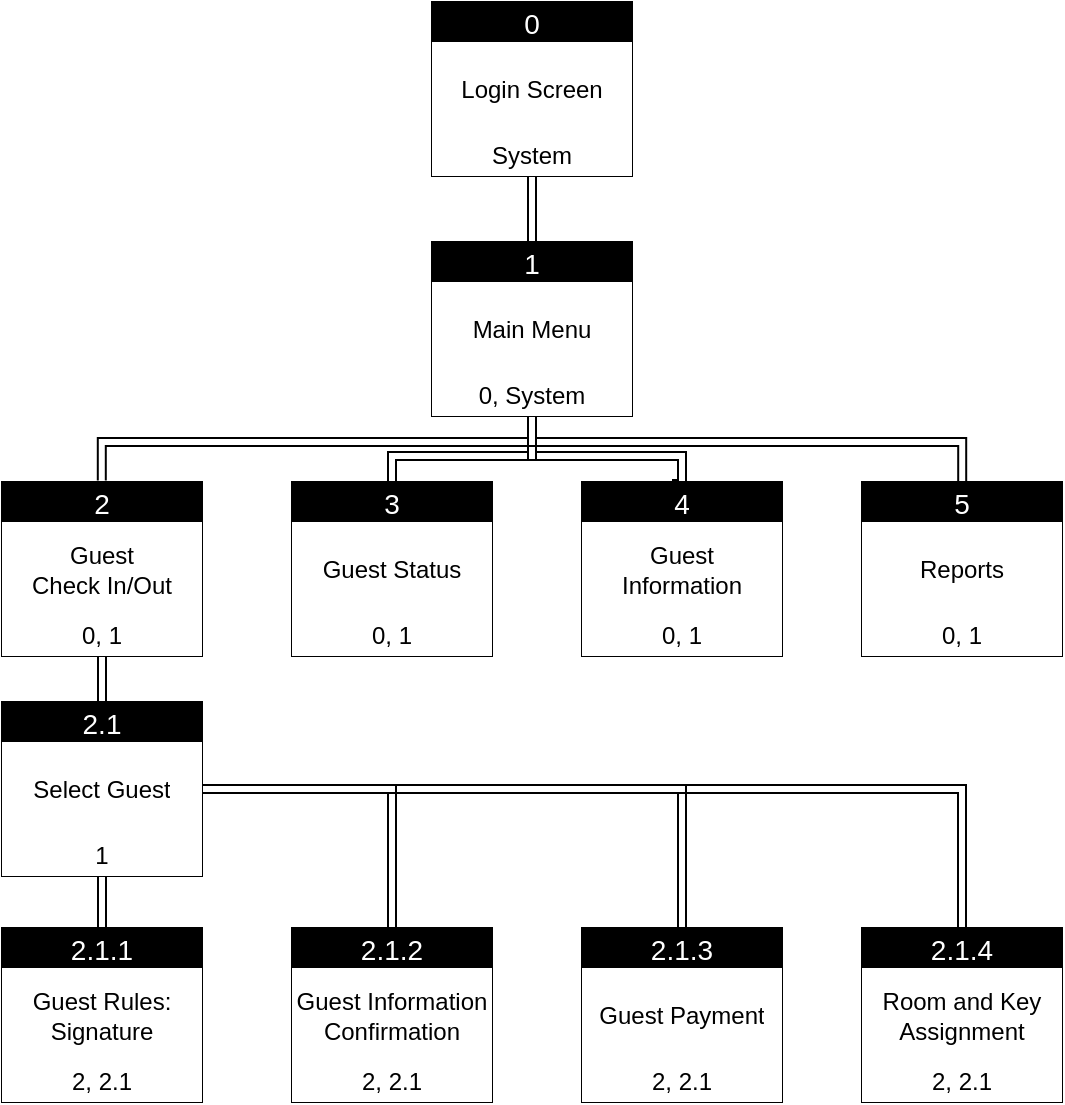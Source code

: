 <mxfile version="24.2.2" type="github">
  <diagram name="Page-1" id="y3DC53cCp_5nE_oFsigc">
    <mxGraphModel dx="2321" dy="895" grid="1" gridSize="10" guides="1" tooltips="1" connect="1" arrows="1" fold="1" page="1" pageScale="1" pageWidth="850" pageHeight="1100" math="0" shadow="0">
      <root>
        <mxCell id="0" />
        <mxCell id="1" parent="0" />
        <mxCell id="uUiroAWk5GOb7E-C5aKf-19" value="" style="shape=table;startSize=0;container=1;collapsible=0;childLayout=tableLayout;" vertex="1" parent="1">
          <mxGeometry x="375" width="100" height="87" as="geometry" />
        </mxCell>
        <mxCell id="uUiroAWk5GOb7E-C5aKf-20" value="" style="shape=tableRow;horizontal=0;startSize=0;swimlaneHead=0;swimlaneBody=0;strokeColor=inherit;top=0;left=0;bottom=0;right=0;collapsible=0;dropTarget=0;fillColor=none;points=[[0,0.5],[1,0.5]];portConstraint=eastwest;" vertex="1" parent="uUiroAWk5GOb7E-C5aKf-19">
          <mxGeometry width="100" height="20" as="geometry" />
        </mxCell>
        <mxCell id="uUiroAWk5GOb7E-C5aKf-21" value="0" style="shape=partialRectangle;html=1;whiteSpace=wrap;connectable=0;overflow=hidden;top=0;left=0;bottom=0;right=0;pointerEvents=1;fillColor=#000000;fontColor=#FFFFFF;fontSize=14;" vertex="1" parent="uUiroAWk5GOb7E-C5aKf-20">
          <mxGeometry width="100" height="20" as="geometry">
            <mxRectangle width="100" height="20" as="alternateBounds" />
          </mxGeometry>
        </mxCell>
        <mxCell id="uUiroAWk5GOb7E-C5aKf-22" value="" style="shape=tableRow;horizontal=0;startSize=0;swimlaneHead=0;swimlaneBody=0;strokeColor=inherit;top=0;left=0;bottom=0;right=0;collapsible=0;dropTarget=0;fillColor=none;points=[[0,0.5],[1,0.5]];portConstraint=eastwest;" vertex="1" parent="uUiroAWk5GOb7E-C5aKf-19">
          <mxGeometry y="20" width="100" height="47" as="geometry" />
        </mxCell>
        <mxCell id="uUiroAWk5GOb7E-C5aKf-23" value="Login Screen" style="shape=partialRectangle;html=1;whiteSpace=wrap;connectable=0;strokeColor=inherit;overflow=hidden;fillColor=#FFFFFF;top=0;left=0;bottom=0;right=0;pointerEvents=1;fillStyle=solid;" vertex="1" parent="uUiroAWk5GOb7E-C5aKf-22">
          <mxGeometry width="100" height="47" as="geometry">
            <mxRectangle width="100" height="47" as="alternateBounds" />
          </mxGeometry>
        </mxCell>
        <mxCell id="uUiroAWk5GOb7E-C5aKf-24" value="" style="shape=tableRow;horizontal=0;startSize=0;swimlaneHead=0;swimlaneBody=0;strokeColor=inherit;top=0;left=0;bottom=0;right=0;collapsible=0;dropTarget=0;fillColor=none;points=[[0,0.5],[1,0.5]];portConstraint=eastwest;" vertex="1" parent="uUiroAWk5GOb7E-C5aKf-19">
          <mxGeometry y="67" width="100" height="20" as="geometry" />
        </mxCell>
        <mxCell id="uUiroAWk5GOb7E-C5aKf-25" value="System" style="shape=partialRectangle;html=1;whiteSpace=wrap;connectable=0;strokeColor=inherit;overflow=hidden;fillColor=default;top=0;left=0;bottom=0;right=0;pointerEvents=1;fillStyle=solid;" vertex="1" parent="uUiroAWk5GOb7E-C5aKf-24">
          <mxGeometry width="100" height="20" as="geometry">
            <mxRectangle width="100" height="20" as="alternateBounds" />
          </mxGeometry>
        </mxCell>
        <mxCell id="uUiroAWk5GOb7E-C5aKf-26" value="" style="shape=table;startSize=0;container=1;collapsible=0;childLayout=tableLayout;" vertex="1" parent="1">
          <mxGeometry x="375" y="120" width="100" height="87" as="geometry" />
        </mxCell>
        <mxCell id="uUiroAWk5GOb7E-C5aKf-27" value="" style="shape=tableRow;horizontal=0;startSize=0;swimlaneHead=0;swimlaneBody=0;strokeColor=inherit;top=0;left=0;bottom=0;right=0;collapsible=0;dropTarget=0;fillColor=none;points=[[0,0.5],[1,0.5]];portConstraint=eastwest;" vertex="1" parent="uUiroAWk5GOb7E-C5aKf-26">
          <mxGeometry width="100" height="20" as="geometry" />
        </mxCell>
        <mxCell id="uUiroAWk5GOb7E-C5aKf-28" value="1" style="shape=partialRectangle;html=1;whiteSpace=wrap;connectable=0;overflow=hidden;top=0;left=0;bottom=0;right=0;pointerEvents=1;fillColor=#000000;fontColor=#FFFFFF;fontSize=14;" vertex="1" parent="uUiroAWk5GOb7E-C5aKf-27">
          <mxGeometry width="100" height="20" as="geometry">
            <mxRectangle width="100" height="20" as="alternateBounds" />
          </mxGeometry>
        </mxCell>
        <mxCell id="uUiroAWk5GOb7E-C5aKf-29" value="" style="shape=tableRow;horizontal=0;startSize=0;swimlaneHead=0;swimlaneBody=0;strokeColor=inherit;top=0;left=0;bottom=0;right=0;collapsible=0;dropTarget=0;fillColor=none;points=[[0,0.5],[1,0.5]];portConstraint=eastwest;" vertex="1" parent="uUiroAWk5GOb7E-C5aKf-26">
          <mxGeometry y="20" width="100" height="47" as="geometry" />
        </mxCell>
        <mxCell id="uUiroAWk5GOb7E-C5aKf-30" value="Main Menu" style="shape=partialRectangle;html=1;whiteSpace=wrap;connectable=0;strokeColor=inherit;overflow=hidden;fillColor=#FFFFFF;top=0;left=0;bottom=0;right=0;pointerEvents=1;fillStyle=solid;" vertex="1" parent="uUiroAWk5GOb7E-C5aKf-29">
          <mxGeometry width="100" height="47" as="geometry">
            <mxRectangle width="100" height="47" as="alternateBounds" />
          </mxGeometry>
        </mxCell>
        <mxCell id="uUiroAWk5GOb7E-C5aKf-31" value="" style="shape=tableRow;horizontal=0;startSize=0;swimlaneHead=0;swimlaneBody=0;strokeColor=inherit;top=0;left=0;bottom=0;right=0;collapsible=0;dropTarget=0;fillColor=none;points=[[0,0.5],[1,0.5]];portConstraint=eastwest;" vertex="1" parent="uUiroAWk5GOb7E-C5aKf-26">
          <mxGeometry y="67" width="100" height="20" as="geometry" />
        </mxCell>
        <mxCell id="uUiroAWk5GOb7E-C5aKf-32" value="0, System" style="shape=partialRectangle;html=1;whiteSpace=wrap;connectable=0;strokeColor=inherit;overflow=hidden;fillColor=default;top=0;left=0;bottom=0;right=0;pointerEvents=1;fillStyle=solid;" vertex="1" parent="uUiroAWk5GOb7E-C5aKf-31">
          <mxGeometry width="100" height="20" as="geometry">
            <mxRectangle width="100" height="20" as="alternateBounds" />
          </mxGeometry>
        </mxCell>
        <mxCell id="uUiroAWk5GOb7E-C5aKf-33" value="" style="shape=table;startSize=0;container=1;collapsible=0;childLayout=tableLayout;" vertex="1" parent="1">
          <mxGeometry x="590" y="463" width="100" height="87" as="geometry" />
        </mxCell>
        <mxCell id="uUiroAWk5GOb7E-C5aKf-34" value="" style="shape=tableRow;horizontal=0;startSize=0;swimlaneHead=0;swimlaneBody=0;strokeColor=inherit;top=0;left=0;bottom=0;right=0;collapsible=0;dropTarget=0;fillColor=none;points=[[0,0.5],[1,0.5]];portConstraint=eastwest;" vertex="1" parent="uUiroAWk5GOb7E-C5aKf-33">
          <mxGeometry width="100" height="20" as="geometry" />
        </mxCell>
        <mxCell id="uUiroAWk5GOb7E-C5aKf-35" value="2.1.4" style="shape=partialRectangle;html=1;whiteSpace=wrap;connectable=0;overflow=hidden;top=0;left=0;bottom=0;right=0;pointerEvents=1;fillColor=#000000;fontColor=#FFFFFF;fontSize=14;" vertex="1" parent="uUiroAWk5GOb7E-C5aKf-34">
          <mxGeometry width="100" height="20" as="geometry">
            <mxRectangle width="100" height="20" as="alternateBounds" />
          </mxGeometry>
        </mxCell>
        <mxCell id="uUiroAWk5GOb7E-C5aKf-36" value="" style="shape=tableRow;horizontal=0;startSize=0;swimlaneHead=0;swimlaneBody=0;strokeColor=inherit;top=0;left=0;bottom=0;right=0;collapsible=0;dropTarget=0;fillColor=none;points=[[0,0.5],[1,0.5]];portConstraint=eastwest;" vertex="1" parent="uUiroAWk5GOb7E-C5aKf-33">
          <mxGeometry y="20" width="100" height="47" as="geometry" />
        </mxCell>
        <mxCell id="uUiroAWk5GOb7E-C5aKf-37" value="Room and Key&lt;div&gt;Assignment&lt;/div&gt;" style="shape=partialRectangle;html=1;whiteSpace=wrap;connectable=0;strokeColor=inherit;overflow=hidden;fillColor=#FFFFFF;top=0;left=0;bottom=0;right=0;pointerEvents=1;fillStyle=solid;" vertex="1" parent="uUiroAWk5GOb7E-C5aKf-36">
          <mxGeometry width="100" height="47" as="geometry">
            <mxRectangle width="100" height="47" as="alternateBounds" />
          </mxGeometry>
        </mxCell>
        <mxCell id="uUiroAWk5GOb7E-C5aKf-38" value="" style="shape=tableRow;horizontal=0;startSize=0;swimlaneHead=0;swimlaneBody=0;strokeColor=inherit;top=0;left=0;bottom=0;right=0;collapsible=0;dropTarget=0;fillColor=none;points=[[0,0.5],[1,0.5]];portConstraint=eastwest;" vertex="1" parent="uUiroAWk5GOb7E-C5aKf-33">
          <mxGeometry y="67" width="100" height="20" as="geometry" />
        </mxCell>
        <mxCell id="uUiroAWk5GOb7E-C5aKf-39" value="2, 2.1" style="shape=partialRectangle;html=1;whiteSpace=wrap;connectable=0;strokeColor=inherit;overflow=hidden;fillColor=default;top=0;left=0;bottom=0;right=0;pointerEvents=1;fillStyle=solid;" vertex="1" parent="uUiroAWk5GOb7E-C5aKf-38">
          <mxGeometry width="100" height="20" as="geometry">
            <mxRectangle width="100" height="20" as="alternateBounds" />
          </mxGeometry>
        </mxCell>
        <mxCell id="uUiroAWk5GOb7E-C5aKf-40" value="" style="shape=table;startSize=0;container=1;collapsible=0;childLayout=tableLayout;" vertex="1" parent="1">
          <mxGeometry x="160" y="240" width="100" height="87" as="geometry" />
        </mxCell>
        <mxCell id="uUiroAWk5GOb7E-C5aKf-41" value="" style="shape=tableRow;horizontal=0;startSize=0;swimlaneHead=0;swimlaneBody=0;strokeColor=inherit;top=0;left=0;bottom=0;right=0;collapsible=0;dropTarget=0;fillColor=none;points=[[0,0.5],[1,0.5]];portConstraint=eastwest;" vertex="1" parent="uUiroAWk5GOb7E-C5aKf-40">
          <mxGeometry width="100" height="20" as="geometry" />
        </mxCell>
        <mxCell id="uUiroAWk5GOb7E-C5aKf-42" value="2" style="shape=partialRectangle;html=1;whiteSpace=wrap;connectable=0;overflow=hidden;top=0;left=0;bottom=0;right=0;pointerEvents=1;fillColor=#000000;fontColor=#FFFFFF;fontSize=14;" vertex="1" parent="uUiroAWk5GOb7E-C5aKf-41">
          <mxGeometry width="100" height="20" as="geometry">
            <mxRectangle width="100" height="20" as="alternateBounds" />
          </mxGeometry>
        </mxCell>
        <mxCell id="uUiroAWk5GOb7E-C5aKf-43" value="" style="shape=tableRow;horizontal=0;startSize=0;swimlaneHead=0;swimlaneBody=0;strokeColor=inherit;top=0;left=0;bottom=0;right=0;collapsible=0;dropTarget=0;fillColor=none;points=[[0,0.5],[1,0.5]];portConstraint=eastwest;" vertex="1" parent="uUiroAWk5GOb7E-C5aKf-40">
          <mxGeometry y="20" width="100" height="47" as="geometry" />
        </mxCell>
        <mxCell id="uUiroAWk5GOb7E-C5aKf-44" value="Guest&lt;div&gt;Check In/Out&lt;/div&gt;" style="shape=partialRectangle;html=1;whiteSpace=wrap;connectable=0;strokeColor=inherit;overflow=hidden;fillColor=#FFFFFF;top=0;left=0;bottom=0;right=0;pointerEvents=1;fillStyle=solid;" vertex="1" parent="uUiroAWk5GOb7E-C5aKf-43">
          <mxGeometry width="100" height="47" as="geometry">
            <mxRectangle width="100" height="47" as="alternateBounds" />
          </mxGeometry>
        </mxCell>
        <mxCell id="uUiroAWk5GOb7E-C5aKf-45" value="" style="shape=tableRow;horizontal=0;startSize=0;swimlaneHead=0;swimlaneBody=0;strokeColor=inherit;top=0;left=0;bottom=0;right=0;collapsible=0;dropTarget=0;fillColor=none;points=[[0,0.5],[1,0.5]];portConstraint=eastwest;" vertex="1" parent="uUiroAWk5GOb7E-C5aKf-40">
          <mxGeometry y="67" width="100" height="20" as="geometry" />
        </mxCell>
        <mxCell id="uUiroAWk5GOb7E-C5aKf-46" value="0, 1" style="shape=partialRectangle;html=1;whiteSpace=wrap;connectable=0;strokeColor=inherit;overflow=hidden;fillColor=default;top=0;left=0;bottom=0;right=0;pointerEvents=1;fillStyle=solid;" vertex="1" parent="uUiroAWk5GOb7E-C5aKf-45">
          <mxGeometry width="100" height="20" as="geometry">
            <mxRectangle width="100" height="20" as="alternateBounds" />
          </mxGeometry>
        </mxCell>
        <mxCell id="uUiroAWk5GOb7E-C5aKf-47" value="" style="shape=table;startSize=0;container=1;collapsible=0;childLayout=tableLayout;" vertex="1" parent="1">
          <mxGeometry x="590" y="240" width="100" height="87" as="geometry" />
        </mxCell>
        <mxCell id="uUiroAWk5GOb7E-C5aKf-48" value="" style="shape=tableRow;horizontal=0;startSize=0;swimlaneHead=0;swimlaneBody=0;strokeColor=inherit;top=0;left=0;bottom=0;right=0;collapsible=0;dropTarget=0;fillColor=none;points=[[0,0.5],[1,0.5]];portConstraint=eastwest;" vertex="1" parent="uUiroAWk5GOb7E-C5aKf-47">
          <mxGeometry width="100" height="20" as="geometry" />
        </mxCell>
        <mxCell id="uUiroAWk5GOb7E-C5aKf-49" value="5" style="shape=partialRectangle;html=1;whiteSpace=wrap;connectable=0;overflow=hidden;top=0;left=0;bottom=0;right=0;pointerEvents=1;fillColor=#000000;fontColor=#FFFFFF;fontSize=14;" vertex="1" parent="uUiroAWk5GOb7E-C5aKf-48">
          <mxGeometry width="100" height="20" as="geometry">
            <mxRectangle width="100" height="20" as="alternateBounds" />
          </mxGeometry>
        </mxCell>
        <mxCell id="uUiroAWk5GOb7E-C5aKf-50" value="" style="shape=tableRow;horizontal=0;startSize=0;swimlaneHead=0;swimlaneBody=0;strokeColor=inherit;top=0;left=0;bottom=0;right=0;collapsible=0;dropTarget=0;fillColor=none;points=[[0,0.5],[1,0.5]];portConstraint=eastwest;" vertex="1" parent="uUiroAWk5GOb7E-C5aKf-47">
          <mxGeometry y="20" width="100" height="47" as="geometry" />
        </mxCell>
        <mxCell id="uUiroAWk5GOb7E-C5aKf-51" value="Reports" style="shape=partialRectangle;html=1;whiteSpace=wrap;connectable=0;strokeColor=inherit;overflow=hidden;fillColor=#FFFFFF;top=0;left=0;bottom=0;right=0;pointerEvents=1;fillStyle=solid;" vertex="1" parent="uUiroAWk5GOb7E-C5aKf-50">
          <mxGeometry width="100" height="47" as="geometry">
            <mxRectangle width="100" height="47" as="alternateBounds" />
          </mxGeometry>
        </mxCell>
        <mxCell id="uUiroAWk5GOb7E-C5aKf-52" value="" style="shape=tableRow;horizontal=0;startSize=0;swimlaneHead=0;swimlaneBody=0;strokeColor=inherit;top=0;left=0;bottom=0;right=0;collapsible=0;dropTarget=0;fillColor=none;points=[[0,0.5],[1,0.5]];portConstraint=eastwest;" vertex="1" parent="uUiroAWk5GOb7E-C5aKf-47">
          <mxGeometry y="67" width="100" height="20" as="geometry" />
        </mxCell>
        <mxCell id="uUiroAWk5GOb7E-C5aKf-53" value="0, 1" style="shape=partialRectangle;html=1;whiteSpace=wrap;connectable=0;strokeColor=inherit;overflow=hidden;fillColor=default;top=0;left=0;bottom=0;right=0;pointerEvents=1;fillStyle=solid;" vertex="1" parent="uUiroAWk5GOb7E-C5aKf-52">
          <mxGeometry width="100" height="20" as="geometry">
            <mxRectangle width="100" height="20" as="alternateBounds" />
          </mxGeometry>
        </mxCell>
        <mxCell id="uUiroAWk5GOb7E-C5aKf-54" value="" style="shape=table;startSize=0;container=1;collapsible=0;childLayout=tableLayout;" vertex="1" parent="1">
          <mxGeometry x="305" y="240" width="100" height="87" as="geometry" />
        </mxCell>
        <mxCell id="uUiroAWk5GOb7E-C5aKf-55" value="" style="shape=tableRow;horizontal=0;startSize=0;swimlaneHead=0;swimlaneBody=0;strokeColor=inherit;top=0;left=0;bottom=0;right=0;collapsible=0;dropTarget=0;fillColor=none;points=[[0,0.5],[1,0.5]];portConstraint=eastwest;" vertex="1" parent="uUiroAWk5GOb7E-C5aKf-54">
          <mxGeometry width="100" height="20" as="geometry" />
        </mxCell>
        <mxCell id="uUiroAWk5GOb7E-C5aKf-56" value="3" style="shape=partialRectangle;html=1;whiteSpace=wrap;connectable=0;overflow=hidden;top=0;left=0;bottom=0;right=0;pointerEvents=1;fillColor=#000000;fontColor=#FFFFFF;fontSize=14;" vertex="1" parent="uUiroAWk5GOb7E-C5aKf-55">
          <mxGeometry width="100" height="20" as="geometry">
            <mxRectangle width="100" height="20" as="alternateBounds" />
          </mxGeometry>
        </mxCell>
        <mxCell id="uUiroAWk5GOb7E-C5aKf-57" value="" style="shape=tableRow;horizontal=0;startSize=0;swimlaneHead=0;swimlaneBody=0;strokeColor=inherit;top=0;left=0;bottom=0;right=0;collapsible=0;dropTarget=0;fillColor=none;points=[[0,0.5],[1,0.5]];portConstraint=eastwest;" vertex="1" parent="uUiroAWk5GOb7E-C5aKf-54">
          <mxGeometry y="20" width="100" height="47" as="geometry" />
        </mxCell>
        <mxCell id="uUiroAWk5GOb7E-C5aKf-58" value="Guest Status" style="shape=partialRectangle;html=1;whiteSpace=wrap;connectable=0;strokeColor=inherit;overflow=hidden;fillColor=#FFFFFF;top=0;left=0;bottom=0;right=0;pointerEvents=1;fillStyle=solid;" vertex="1" parent="uUiroAWk5GOb7E-C5aKf-57">
          <mxGeometry width="100" height="47" as="geometry">
            <mxRectangle width="100" height="47" as="alternateBounds" />
          </mxGeometry>
        </mxCell>
        <mxCell id="uUiroAWk5GOb7E-C5aKf-59" value="" style="shape=tableRow;horizontal=0;startSize=0;swimlaneHead=0;swimlaneBody=0;strokeColor=inherit;top=0;left=0;bottom=0;right=0;collapsible=0;dropTarget=0;fillColor=none;points=[[0,0.5],[1,0.5]];portConstraint=eastwest;" vertex="1" parent="uUiroAWk5GOb7E-C5aKf-54">
          <mxGeometry y="67" width="100" height="20" as="geometry" />
        </mxCell>
        <mxCell id="uUiroAWk5GOb7E-C5aKf-60" value="0, 1" style="shape=partialRectangle;html=1;whiteSpace=wrap;connectable=0;strokeColor=inherit;overflow=hidden;fillColor=default;top=0;left=0;bottom=0;right=0;pointerEvents=1;fillStyle=solid;" vertex="1" parent="uUiroAWk5GOb7E-C5aKf-59">
          <mxGeometry width="100" height="20" as="geometry">
            <mxRectangle width="100" height="20" as="alternateBounds" />
          </mxGeometry>
        </mxCell>
        <mxCell id="uUiroAWk5GOb7E-C5aKf-116" style="edgeStyle=orthogonalEdgeStyle;rounded=0;orthogonalLoop=1;jettySize=auto;html=1;entryX=0.5;entryY=0;entryDx=0;entryDy=0;shape=link;" edge="1" parent="1" source="uUiroAWk5GOb7E-C5aKf-61" target="uUiroAWk5GOb7E-C5aKf-82">
          <mxGeometry relative="1" as="geometry" />
        </mxCell>
        <mxCell id="uUiroAWk5GOb7E-C5aKf-117" style="edgeStyle=orthogonalEdgeStyle;rounded=0;orthogonalLoop=1;jettySize=auto;html=1;entryX=0.5;entryY=0;entryDx=0;entryDy=0;shape=link;" edge="1" parent="1" source="uUiroAWk5GOb7E-C5aKf-61" target="uUiroAWk5GOb7E-C5aKf-89">
          <mxGeometry relative="1" as="geometry" />
        </mxCell>
        <mxCell id="uUiroAWk5GOb7E-C5aKf-61" value="" style="shape=table;startSize=0;container=1;collapsible=0;childLayout=tableLayout;" vertex="1" parent="1">
          <mxGeometry x="160" y="350" width="100" height="87" as="geometry" />
        </mxCell>
        <mxCell id="uUiroAWk5GOb7E-C5aKf-62" value="" style="shape=tableRow;horizontal=0;startSize=0;swimlaneHead=0;swimlaneBody=0;strokeColor=inherit;top=0;left=0;bottom=0;right=0;collapsible=0;dropTarget=0;fillColor=none;points=[[0,0.5],[1,0.5]];portConstraint=eastwest;" vertex="1" parent="uUiroAWk5GOb7E-C5aKf-61">
          <mxGeometry width="100" height="20" as="geometry" />
        </mxCell>
        <mxCell id="uUiroAWk5GOb7E-C5aKf-63" value="2.1" style="shape=partialRectangle;html=1;whiteSpace=wrap;connectable=0;overflow=hidden;top=0;left=0;bottom=0;right=0;pointerEvents=1;fillColor=#000000;fontColor=#FFFFFF;fontSize=14;" vertex="1" parent="uUiroAWk5GOb7E-C5aKf-62">
          <mxGeometry width="100" height="20" as="geometry">
            <mxRectangle width="100" height="20" as="alternateBounds" />
          </mxGeometry>
        </mxCell>
        <mxCell id="uUiroAWk5GOb7E-C5aKf-64" value="" style="shape=tableRow;horizontal=0;startSize=0;swimlaneHead=0;swimlaneBody=0;strokeColor=inherit;top=0;left=0;bottom=0;right=0;collapsible=0;dropTarget=0;fillColor=none;points=[[0,0.5],[1,0.5]];portConstraint=eastwest;" vertex="1" parent="uUiroAWk5GOb7E-C5aKf-61">
          <mxGeometry y="20" width="100" height="47" as="geometry" />
        </mxCell>
        <mxCell id="uUiroAWk5GOb7E-C5aKf-65" value="Select Guest" style="shape=partialRectangle;html=1;whiteSpace=wrap;connectable=0;strokeColor=inherit;overflow=hidden;fillColor=#FFFFFF;top=0;left=0;bottom=0;right=0;pointerEvents=1;fillStyle=solid;" vertex="1" parent="uUiroAWk5GOb7E-C5aKf-64">
          <mxGeometry width="100" height="47" as="geometry">
            <mxRectangle width="100" height="47" as="alternateBounds" />
          </mxGeometry>
        </mxCell>
        <mxCell id="uUiroAWk5GOb7E-C5aKf-66" value="" style="shape=tableRow;horizontal=0;startSize=0;swimlaneHead=0;swimlaneBody=0;strokeColor=inherit;top=0;left=0;bottom=0;right=0;collapsible=0;dropTarget=0;fillColor=none;points=[[0,0.5],[1,0.5]];portConstraint=eastwest;" vertex="1" parent="uUiroAWk5GOb7E-C5aKf-61">
          <mxGeometry y="67" width="100" height="20" as="geometry" />
        </mxCell>
        <mxCell id="uUiroAWk5GOb7E-C5aKf-67" value="1" style="shape=partialRectangle;html=1;whiteSpace=wrap;connectable=0;strokeColor=inherit;overflow=hidden;fillColor=default;top=0;left=0;bottom=0;right=0;pointerEvents=1;fillStyle=solid;" vertex="1" parent="uUiroAWk5GOb7E-C5aKf-66">
          <mxGeometry width="100" height="20" as="geometry">
            <mxRectangle width="100" height="20" as="alternateBounds" />
          </mxGeometry>
        </mxCell>
        <mxCell id="uUiroAWk5GOb7E-C5aKf-75" value="" style="shape=table;startSize=0;container=1;collapsible=0;childLayout=tableLayout;" vertex="1" parent="1">
          <mxGeometry x="450" y="463" width="100" height="87" as="geometry" />
        </mxCell>
        <mxCell id="uUiroAWk5GOb7E-C5aKf-76" value="" style="shape=tableRow;horizontal=0;startSize=0;swimlaneHead=0;swimlaneBody=0;strokeColor=inherit;top=0;left=0;bottom=0;right=0;collapsible=0;dropTarget=0;fillColor=none;points=[[0,0.5],[1,0.5]];portConstraint=eastwest;" vertex="1" parent="uUiroAWk5GOb7E-C5aKf-75">
          <mxGeometry width="100" height="20" as="geometry" />
        </mxCell>
        <mxCell id="uUiroAWk5GOb7E-C5aKf-77" value="2.1.3" style="shape=partialRectangle;html=1;whiteSpace=wrap;connectable=0;overflow=hidden;top=0;left=0;bottom=0;right=0;pointerEvents=1;fillColor=#000000;fontColor=#FFFFFF;fontSize=14;" vertex="1" parent="uUiroAWk5GOb7E-C5aKf-76">
          <mxGeometry width="100" height="20" as="geometry">
            <mxRectangle width="100" height="20" as="alternateBounds" />
          </mxGeometry>
        </mxCell>
        <mxCell id="uUiroAWk5GOb7E-C5aKf-78" value="" style="shape=tableRow;horizontal=0;startSize=0;swimlaneHead=0;swimlaneBody=0;strokeColor=inherit;top=0;left=0;bottom=0;right=0;collapsible=0;dropTarget=0;fillColor=none;points=[[0,0.5],[1,0.5]];portConstraint=eastwest;" vertex="1" parent="uUiroAWk5GOb7E-C5aKf-75">
          <mxGeometry y="20" width="100" height="47" as="geometry" />
        </mxCell>
        <mxCell id="uUiroAWk5GOb7E-C5aKf-79" value="Guest Payment" style="shape=partialRectangle;html=1;whiteSpace=wrap;connectable=0;strokeColor=inherit;overflow=hidden;fillColor=#FFFFFF;top=0;left=0;bottom=0;right=0;pointerEvents=1;fillStyle=solid;" vertex="1" parent="uUiroAWk5GOb7E-C5aKf-78">
          <mxGeometry width="100" height="47" as="geometry">
            <mxRectangle width="100" height="47" as="alternateBounds" />
          </mxGeometry>
        </mxCell>
        <mxCell id="uUiroAWk5GOb7E-C5aKf-80" value="" style="shape=tableRow;horizontal=0;startSize=0;swimlaneHead=0;swimlaneBody=0;strokeColor=inherit;top=0;left=0;bottom=0;right=0;collapsible=0;dropTarget=0;fillColor=none;points=[[0,0.5],[1,0.5]];portConstraint=eastwest;" vertex="1" parent="uUiroAWk5GOb7E-C5aKf-75">
          <mxGeometry y="67" width="100" height="20" as="geometry" />
        </mxCell>
        <mxCell id="uUiroAWk5GOb7E-C5aKf-81" value="2, 2.1" style="shape=partialRectangle;html=1;whiteSpace=wrap;connectable=0;strokeColor=inherit;overflow=hidden;fillColor=default;top=0;left=0;bottom=0;right=0;pointerEvents=1;fillStyle=solid;" vertex="1" parent="uUiroAWk5GOb7E-C5aKf-80">
          <mxGeometry width="100" height="20" as="geometry">
            <mxRectangle width="100" height="20" as="alternateBounds" />
          </mxGeometry>
        </mxCell>
        <mxCell id="uUiroAWk5GOb7E-C5aKf-82" value="" style="shape=table;startSize=0;container=1;collapsible=0;childLayout=tableLayout;" vertex="1" parent="1">
          <mxGeometry x="160" y="463" width="100" height="87" as="geometry" />
        </mxCell>
        <mxCell id="uUiroAWk5GOb7E-C5aKf-83" value="" style="shape=tableRow;horizontal=0;startSize=0;swimlaneHead=0;swimlaneBody=0;strokeColor=inherit;top=0;left=0;bottom=0;right=0;collapsible=0;dropTarget=0;fillColor=none;points=[[0,0.5],[1,0.5]];portConstraint=eastwest;" vertex="1" parent="uUiroAWk5GOb7E-C5aKf-82">
          <mxGeometry width="100" height="20" as="geometry" />
        </mxCell>
        <mxCell id="uUiroAWk5GOb7E-C5aKf-84" value="2.1.1" style="shape=partialRectangle;html=1;whiteSpace=wrap;connectable=0;overflow=hidden;top=0;left=0;bottom=0;right=0;pointerEvents=1;fillColor=#000000;fontColor=#FFFFFF;fontSize=14;" vertex="1" parent="uUiroAWk5GOb7E-C5aKf-83">
          <mxGeometry width="100" height="20" as="geometry">
            <mxRectangle width="100" height="20" as="alternateBounds" />
          </mxGeometry>
        </mxCell>
        <mxCell id="uUiroAWk5GOb7E-C5aKf-85" value="" style="shape=tableRow;horizontal=0;startSize=0;swimlaneHead=0;swimlaneBody=0;strokeColor=inherit;top=0;left=0;bottom=0;right=0;collapsible=0;dropTarget=0;fillColor=none;points=[[0,0.5],[1,0.5]];portConstraint=eastwest;" vertex="1" parent="uUiroAWk5GOb7E-C5aKf-82">
          <mxGeometry y="20" width="100" height="47" as="geometry" />
        </mxCell>
        <mxCell id="uUiroAWk5GOb7E-C5aKf-86" value="Guest Rules:&lt;div&gt;Signature&lt;/div&gt;" style="shape=partialRectangle;html=1;whiteSpace=wrap;connectable=0;strokeColor=inherit;overflow=hidden;fillColor=#FFFFFF;top=0;left=0;bottom=0;right=0;pointerEvents=1;fillStyle=solid;" vertex="1" parent="uUiroAWk5GOb7E-C5aKf-85">
          <mxGeometry width="100" height="47" as="geometry">
            <mxRectangle width="100" height="47" as="alternateBounds" />
          </mxGeometry>
        </mxCell>
        <mxCell id="uUiroAWk5GOb7E-C5aKf-87" value="" style="shape=tableRow;horizontal=0;startSize=0;swimlaneHead=0;swimlaneBody=0;strokeColor=inherit;top=0;left=0;bottom=0;right=0;collapsible=0;dropTarget=0;fillColor=none;points=[[0,0.5],[1,0.5]];portConstraint=eastwest;" vertex="1" parent="uUiroAWk5GOb7E-C5aKf-82">
          <mxGeometry y="67" width="100" height="20" as="geometry" />
        </mxCell>
        <mxCell id="uUiroAWk5GOb7E-C5aKf-88" value="2, 2.1" style="shape=partialRectangle;html=1;whiteSpace=wrap;connectable=0;strokeColor=inherit;overflow=hidden;fillColor=default;top=0;left=0;bottom=0;right=0;pointerEvents=1;fillStyle=solid;" vertex="1" parent="uUiroAWk5GOb7E-C5aKf-87">
          <mxGeometry width="100" height="20" as="geometry">
            <mxRectangle width="100" height="20" as="alternateBounds" />
          </mxGeometry>
        </mxCell>
        <mxCell id="uUiroAWk5GOb7E-C5aKf-89" value="" style="shape=table;startSize=0;container=1;collapsible=0;childLayout=tableLayout;" vertex="1" parent="1">
          <mxGeometry x="305" y="463" width="100" height="87" as="geometry" />
        </mxCell>
        <mxCell id="uUiroAWk5GOb7E-C5aKf-90" value="" style="shape=tableRow;horizontal=0;startSize=0;swimlaneHead=0;swimlaneBody=0;strokeColor=inherit;top=0;left=0;bottom=0;right=0;collapsible=0;dropTarget=0;fillColor=none;points=[[0,0.5],[1,0.5]];portConstraint=eastwest;" vertex="1" parent="uUiroAWk5GOb7E-C5aKf-89">
          <mxGeometry width="100" height="20" as="geometry" />
        </mxCell>
        <mxCell id="uUiroAWk5GOb7E-C5aKf-91" value="2.1.2" style="shape=partialRectangle;html=1;whiteSpace=wrap;connectable=0;overflow=hidden;top=0;left=0;bottom=0;right=0;pointerEvents=1;fillColor=#000000;fontColor=#FFFFFF;fontSize=14;" vertex="1" parent="uUiroAWk5GOb7E-C5aKf-90">
          <mxGeometry width="100" height="20" as="geometry">
            <mxRectangle width="100" height="20" as="alternateBounds" />
          </mxGeometry>
        </mxCell>
        <mxCell id="uUiroAWk5GOb7E-C5aKf-92" value="" style="shape=tableRow;horizontal=0;startSize=0;swimlaneHead=0;swimlaneBody=0;strokeColor=inherit;top=0;left=0;bottom=0;right=0;collapsible=0;dropTarget=0;fillColor=none;points=[[0,0.5],[1,0.5]];portConstraint=eastwest;" vertex="1" parent="uUiroAWk5GOb7E-C5aKf-89">
          <mxGeometry y="20" width="100" height="47" as="geometry" />
        </mxCell>
        <mxCell id="uUiroAWk5GOb7E-C5aKf-93" value="Guest Information&lt;div&gt;Confirmation&lt;/div&gt;" style="shape=partialRectangle;html=1;whiteSpace=wrap;connectable=0;strokeColor=inherit;overflow=hidden;fillColor=#FFFFFF;top=0;left=0;bottom=0;right=0;pointerEvents=1;fillStyle=solid;" vertex="1" parent="uUiroAWk5GOb7E-C5aKf-92">
          <mxGeometry width="100" height="47" as="geometry">
            <mxRectangle width="100" height="47" as="alternateBounds" />
          </mxGeometry>
        </mxCell>
        <mxCell id="uUiroAWk5GOb7E-C5aKf-94" value="" style="shape=tableRow;horizontal=0;startSize=0;swimlaneHead=0;swimlaneBody=0;strokeColor=inherit;top=0;left=0;bottom=0;right=0;collapsible=0;dropTarget=0;fillColor=none;points=[[0,0.5],[1,0.5]];portConstraint=eastwest;" vertex="1" parent="uUiroAWk5GOb7E-C5aKf-89">
          <mxGeometry y="67" width="100" height="20" as="geometry" />
        </mxCell>
        <mxCell id="uUiroAWk5GOb7E-C5aKf-95" value="2, 2.1" style="shape=partialRectangle;html=1;whiteSpace=wrap;connectable=0;strokeColor=inherit;overflow=hidden;fillColor=default;top=0;left=0;bottom=0;right=0;pointerEvents=1;fillStyle=solid;" vertex="1" parent="uUiroAWk5GOb7E-C5aKf-94">
          <mxGeometry width="100" height="20" as="geometry">
            <mxRectangle width="100" height="20" as="alternateBounds" />
          </mxGeometry>
        </mxCell>
        <mxCell id="uUiroAWk5GOb7E-C5aKf-96" value="" style="shape=table;startSize=0;container=1;collapsible=0;childLayout=tableLayout;" vertex="1" parent="1">
          <mxGeometry x="450" y="240" width="100" height="87" as="geometry" />
        </mxCell>
        <mxCell id="uUiroAWk5GOb7E-C5aKf-97" value="" style="shape=tableRow;horizontal=0;startSize=0;swimlaneHead=0;swimlaneBody=0;strokeColor=inherit;top=0;left=0;bottom=0;right=0;collapsible=0;dropTarget=0;fillColor=none;points=[[0,0.5],[1,0.5]];portConstraint=eastwest;" vertex="1" parent="uUiroAWk5GOb7E-C5aKf-96">
          <mxGeometry width="100" height="20" as="geometry" />
        </mxCell>
        <mxCell id="uUiroAWk5GOb7E-C5aKf-98" value="4" style="shape=partialRectangle;html=1;whiteSpace=wrap;connectable=0;overflow=hidden;top=0;left=0;bottom=0;right=0;pointerEvents=1;fillColor=#000000;fontColor=#FFFFFF;fontSize=14;" vertex="1" parent="uUiroAWk5GOb7E-C5aKf-97">
          <mxGeometry width="100" height="20" as="geometry">
            <mxRectangle width="100" height="20" as="alternateBounds" />
          </mxGeometry>
        </mxCell>
        <mxCell id="uUiroAWk5GOb7E-C5aKf-99" value="" style="shape=tableRow;horizontal=0;startSize=0;swimlaneHead=0;swimlaneBody=0;strokeColor=inherit;top=0;left=0;bottom=0;right=0;collapsible=0;dropTarget=0;fillColor=none;points=[[0,0.5],[1,0.5]];portConstraint=eastwest;" vertex="1" parent="uUiroAWk5GOb7E-C5aKf-96">
          <mxGeometry y="20" width="100" height="47" as="geometry" />
        </mxCell>
        <mxCell id="uUiroAWk5GOb7E-C5aKf-100" value="Guest&lt;div&gt;Information&lt;/div&gt;" style="shape=partialRectangle;html=1;whiteSpace=wrap;connectable=0;strokeColor=inherit;overflow=hidden;fillColor=#FFFFFF;top=0;left=0;bottom=0;right=0;pointerEvents=1;fillStyle=solid;" vertex="1" parent="uUiroAWk5GOb7E-C5aKf-99">
          <mxGeometry width="100" height="47" as="geometry">
            <mxRectangle width="100" height="47" as="alternateBounds" />
          </mxGeometry>
        </mxCell>
        <mxCell id="uUiroAWk5GOb7E-C5aKf-101" value="" style="shape=tableRow;horizontal=0;startSize=0;swimlaneHead=0;swimlaneBody=0;strokeColor=inherit;top=0;left=0;bottom=0;right=0;collapsible=0;dropTarget=0;fillColor=none;points=[[0,0.5],[1,0.5]];portConstraint=eastwest;" vertex="1" parent="uUiroAWk5GOb7E-C5aKf-96">
          <mxGeometry y="67" width="100" height="20" as="geometry" />
        </mxCell>
        <mxCell id="uUiroAWk5GOb7E-C5aKf-102" value="0, 1" style="shape=partialRectangle;html=1;whiteSpace=wrap;connectable=0;strokeColor=inherit;overflow=hidden;fillColor=default;top=0;left=0;bottom=0;right=0;pointerEvents=1;fillStyle=solid;" vertex="1" parent="uUiroAWk5GOb7E-C5aKf-101">
          <mxGeometry width="100" height="20" as="geometry">
            <mxRectangle width="100" height="20" as="alternateBounds" />
          </mxGeometry>
        </mxCell>
        <mxCell id="uUiroAWk5GOb7E-C5aKf-110" style="edgeStyle=orthogonalEdgeStyle;rounded=0;orthogonalLoop=1;jettySize=auto;html=1;entryX=0.5;entryY=0;entryDx=0;entryDy=0;entryPerimeter=0;shape=link;" edge="1" parent="1" source="uUiroAWk5GOb7E-C5aKf-19" target="uUiroAWk5GOb7E-C5aKf-27">
          <mxGeometry relative="1" as="geometry" />
        </mxCell>
        <mxCell id="uUiroAWk5GOb7E-C5aKf-111" style="edgeStyle=orthogonalEdgeStyle;rounded=0;orthogonalLoop=1;jettySize=auto;html=1;entryX=0.499;entryY=-0.036;entryDx=0;entryDy=0;entryPerimeter=0;shape=link;" edge="1" parent="1" source="uUiroAWk5GOb7E-C5aKf-26" target="uUiroAWk5GOb7E-C5aKf-41">
          <mxGeometry relative="1" as="geometry">
            <Array as="points">
              <mxPoint x="425" y="220" />
              <mxPoint x="210" y="220" />
            </Array>
          </mxGeometry>
        </mxCell>
        <mxCell id="uUiroAWk5GOb7E-C5aKf-112" style="edgeStyle=orthogonalEdgeStyle;rounded=0;orthogonalLoop=1;jettySize=auto;html=1;entryX=0.5;entryY=0.05;entryDx=0;entryDy=0;entryPerimeter=0;shape=link;" edge="1" parent="1" source="uUiroAWk5GOb7E-C5aKf-26" target="uUiroAWk5GOb7E-C5aKf-55">
          <mxGeometry relative="1" as="geometry" />
        </mxCell>
        <mxCell id="uUiroAWk5GOb7E-C5aKf-113" style="edgeStyle=orthogonalEdgeStyle;rounded=0;orthogonalLoop=1;jettySize=auto;html=1;entryX=0.45;entryY=0.05;entryDx=0;entryDy=0;entryPerimeter=0;shape=link;" edge="1" parent="1" source="uUiroAWk5GOb7E-C5aKf-26" target="uUiroAWk5GOb7E-C5aKf-97">
          <mxGeometry relative="1" as="geometry">
            <Array as="points">
              <mxPoint x="425" y="227" />
              <mxPoint x="500" y="227" />
              <mxPoint x="500" y="241" />
            </Array>
          </mxGeometry>
        </mxCell>
        <mxCell id="uUiroAWk5GOb7E-C5aKf-114" style="edgeStyle=orthogonalEdgeStyle;rounded=0;orthogonalLoop=1;jettySize=auto;html=1;entryX=0.501;entryY=0.05;entryDx=0;entryDy=0;entryPerimeter=0;shape=link;" edge="1" parent="1" source="uUiroAWk5GOb7E-C5aKf-26" target="uUiroAWk5GOb7E-C5aKf-48">
          <mxGeometry relative="1" as="geometry">
            <Array as="points">
              <mxPoint x="425" y="220" />
              <mxPoint x="640" y="220" />
            </Array>
          </mxGeometry>
        </mxCell>
        <mxCell id="uUiroAWk5GOb7E-C5aKf-115" style="edgeStyle=orthogonalEdgeStyle;rounded=0;orthogonalLoop=1;jettySize=auto;html=1;entryX=0.5;entryY=0.05;entryDx=0;entryDy=0;entryPerimeter=0;shape=link;" edge="1" parent="1" source="uUiroAWk5GOb7E-C5aKf-40" target="uUiroAWk5GOb7E-C5aKf-62">
          <mxGeometry relative="1" as="geometry" />
        </mxCell>
        <mxCell id="uUiroAWk5GOb7E-C5aKf-118" style="edgeStyle=orthogonalEdgeStyle;rounded=0;orthogonalLoop=1;jettySize=auto;html=1;entryX=0.5;entryY=0;entryDx=0;entryDy=0;shape=link;" edge="1" parent="1" source="uUiroAWk5GOb7E-C5aKf-64" target="uUiroAWk5GOb7E-C5aKf-75">
          <mxGeometry relative="1" as="geometry" />
        </mxCell>
        <mxCell id="uUiroAWk5GOb7E-C5aKf-119" style="edgeStyle=orthogonalEdgeStyle;rounded=0;orthogonalLoop=1;jettySize=auto;html=1;entryX=0.5;entryY=0;entryDx=0;entryDy=0;shape=link;" edge="1" parent="1" source="uUiroAWk5GOb7E-C5aKf-64" target="uUiroAWk5GOb7E-C5aKf-33">
          <mxGeometry relative="1" as="geometry" />
        </mxCell>
      </root>
    </mxGraphModel>
  </diagram>
</mxfile>
